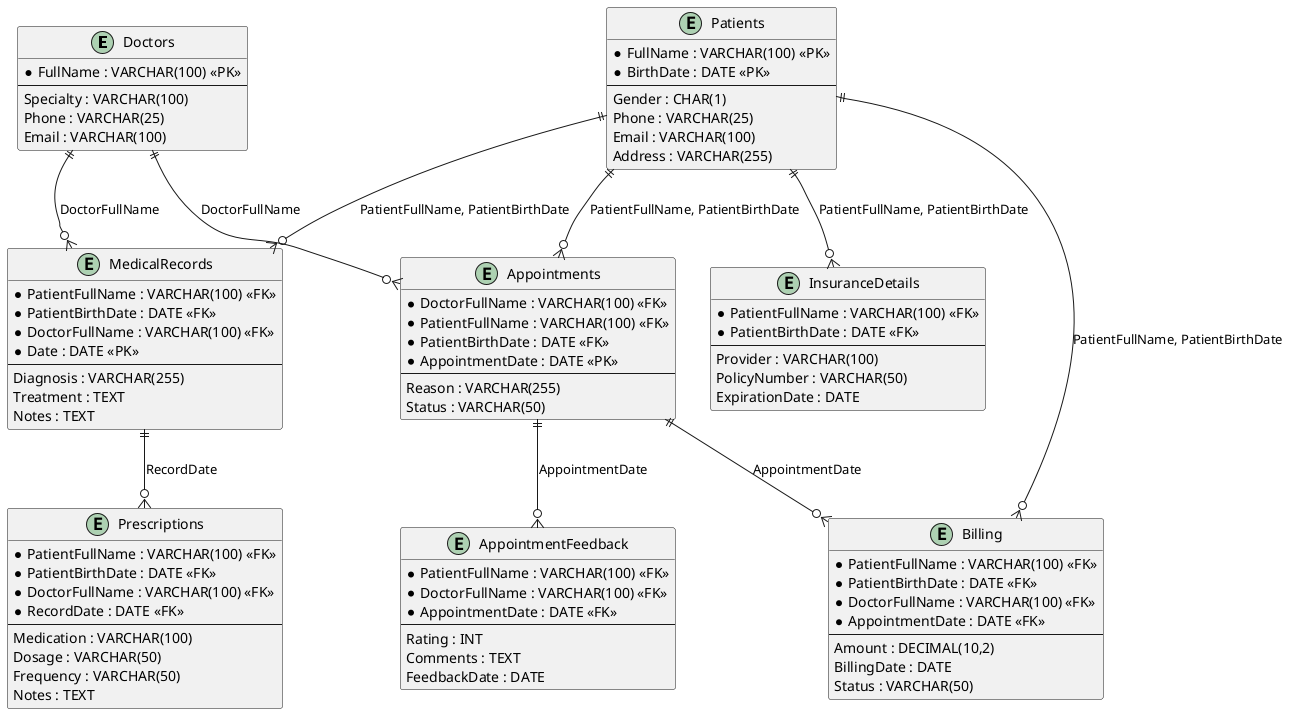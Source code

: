 @startuml diagram
entity "Doctors" {
  *FullName : VARCHAR(100) <<PK>>
  --
  Specialty : VARCHAR(100)
  Phone : VARCHAR(25)
  Email : VARCHAR(100)
}

entity "Patients" {
  *FullName : VARCHAR(100) <<PK>>
  *BirthDate : DATE <<PK>>
  --
  Gender : CHAR(1)
  Phone : VARCHAR(25)
  Email : VARCHAR(100)
  Address : VARCHAR(255)
}

entity "Appointments" {
  *DoctorFullName : VARCHAR(100) <<FK>>
  *PatientFullName : VARCHAR(100) <<FK>>
  *PatientBirthDate : DATE <<FK>>
  *AppointmentDate : DATE <<PK>>
  --
  Reason : VARCHAR(255)
  Status : VARCHAR(50)
}

entity "MedicalRecords" {
  *PatientFullName : VARCHAR(100) <<FK>>
  *PatientBirthDate : DATE <<FK>>
  *DoctorFullName : VARCHAR(100) <<FK>>
  *Date : DATE <<PK>>
  --
  Diagnosis : VARCHAR(255)
  Treatment : TEXT
  Notes : TEXT
}

entity "Billing" {
  *PatientFullName : VARCHAR(100) <<FK>>
  *PatientBirthDate : DATE <<FK>>
  *DoctorFullName : VARCHAR(100) <<FK>>
  *AppointmentDate : DATE <<FK>>
  --
  Amount : DECIMAL(10,2)
  BillingDate : DATE
  Status : VARCHAR(50)
}

entity "Prescriptions" {
  *PatientFullName : VARCHAR(100) <<FK>>
  *PatientBirthDate : DATE <<FK>>
  *DoctorFullName : VARCHAR(100) <<FK>>
  *RecordDate : DATE <<FK>>
  --
  Medication : VARCHAR(100)
  Dosage : VARCHAR(50)
  Frequency : VARCHAR(50)
  Notes : TEXT
}

entity "InsuranceDetails" {
  *PatientFullName : VARCHAR(100) <<FK>>
  *PatientBirthDate : DATE <<FK>>
  --
  Provider : VARCHAR(100)
  PolicyNumber : VARCHAR(50)
  ExpirationDate : DATE
}

entity "AppointmentFeedback" {
  *PatientFullName : VARCHAR(100) <<FK>>
  *DoctorFullName : VARCHAR(100) <<FK>>
  *AppointmentDate : DATE <<FK>>
  --
  Rating : INT
  Comments : TEXT
  FeedbackDate : DATE
}

"Doctors" ||--o{ "Appointments" : "DoctorFullName"
"Patients" ||--o{ "Appointments" : "PatientFullName, PatientBirthDate"
"Patients" ||--o{ "MedicalRecords" : "PatientFullName, PatientBirthDate"
"Doctors" ||--o{ "MedicalRecords" : "DoctorFullName"
"Patients" ||--o{ "Billing" : "PatientFullName, PatientBirthDate"
"Appointments" ||--o{ "Billing" : "AppointmentDate"
"MedicalRecords" ||--o{ "Prescriptions" : "RecordDate"
"Patients" ||--o{ "InsuranceDetails" : "PatientFullName, PatientBirthDate"
"Appointments" ||--o{ "AppointmentFeedback" : "AppointmentDate"
@enduml
